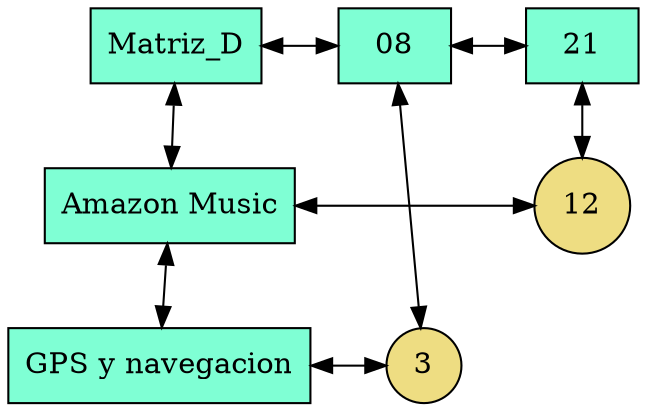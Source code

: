 digraph {
rankdir = BT;
node [shape=rectangle style=filled];
graph[ nodesep = 0.5];
{ rank=same; nodoMatriz_D; nodo08;}
 { rank=same; nodo08; nodo21;}
 { rank=same; nodoGPS_y_navegacion; nodo08GPS_y_navegacion;}
 { rank=same; nodoAmazon_Music; nodo21Amazon_Music;}
 nodoMatriz_D [label="Matriz_D" fillcolor=aquamarine]
nodo08 [label="08" fillcolor=aquamarine]
nodoMatriz_D->nodo08 [dir=both]
nodo21 [label="21" fillcolor=aquamarine]
nodo08->nodo21 [dir=both]
nodoAmazon_Music [label="Amazon Music" fillcolor=aquamarine]
nodoAmazon_Music->nodoMatriz_D [dir=both]
nodoGPS_y_navegacion [label="GPS y navegacion" fillcolor=aquamarine]
nodoGPS_y_navegacion->nodoAmazon_Music [dir=both]
nodo08GPS_y_navegacion [label="3" shape=circle fillcolor=lightgoldenrod]
nodo08GPS_y_navegacion->nodo08 [dir=both]
nodoGPS_y_navegacion->nodo08GPS_y_navegacion [constraint=false; dir=both]
nodo21Amazon_Music [label="12" shape=circle fillcolor=lightgoldenrod]
nodo21Amazon_Music->nodo21 [dir=both]
nodoAmazon_Music->nodo21Amazon_Music [constraint=false; dir=both]
{ rank=same; nodoMatriz_D; nodo08; nodo21; }
 }